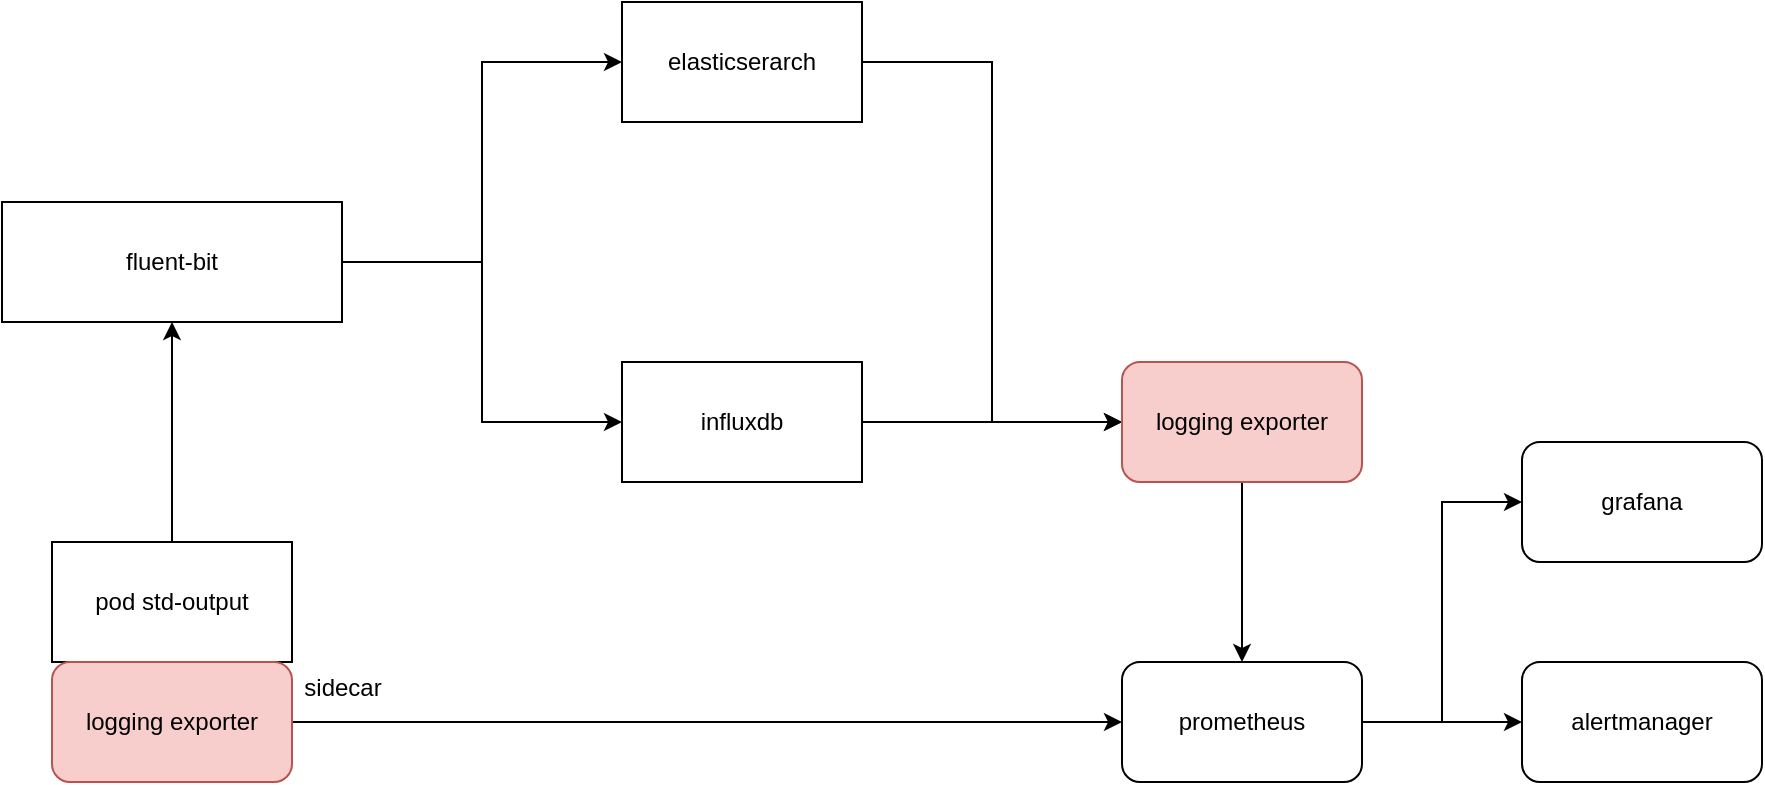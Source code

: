 <mxfile version="27.0.9">
  <diagram name="第 1 页" id="sNd6eE1n0np4kNvn5x45">
    <mxGraphModel dx="795" dy="604" grid="1" gridSize="10" guides="1" tooltips="1" connect="1" arrows="1" fold="1" page="1" pageScale="1" pageWidth="827" pageHeight="1169" math="0" shadow="0">
      <root>
        <mxCell id="0" />
        <mxCell id="1" parent="0" />
        <mxCell id="dIt-073vxkc-4sV2o5AX-14" style="edgeStyle=orthogonalEdgeStyle;rounded=0;orthogonalLoop=1;jettySize=auto;html=1;entryX=0;entryY=0.5;entryDx=0;entryDy=0;" edge="1" parent="1" source="dIt-073vxkc-4sV2o5AX-1" target="dIt-073vxkc-4sV2o5AX-11">
          <mxGeometry relative="1" as="geometry" />
        </mxCell>
        <mxCell id="dIt-073vxkc-4sV2o5AX-1" value="elasticserarch" style="rounded=0;whiteSpace=wrap;html=1;" vertex="1" parent="1">
          <mxGeometry x="520" y="60" width="120" height="60" as="geometry" />
        </mxCell>
        <mxCell id="dIt-073vxkc-4sV2o5AX-10" style="edgeStyle=orthogonalEdgeStyle;rounded=0;orthogonalLoop=1;jettySize=auto;html=1;entryX=0.5;entryY=1;entryDx=0;entryDy=0;" edge="1" parent="1" source="dIt-073vxkc-4sV2o5AX-2" target="dIt-073vxkc-4sV2o5AX-3">
          <mxGeometry relative="1" as="geometry" />
        </mxCell>
        <mxCell id="dIt-073vxkc-4sV2o5AX-2" value="pod std-output" style="rounded=0;whiteSpace=wrap;html=1;" vertex="1" parent="1">
          <mxGeometry x="235" y="330" width="120" height="60" as="geometry" />
        </mxCell>
        <mxCell id="dIt-073vxkc-4sV2o5AX-6" style="edgeStyle=orthogonalEdgeStyle;rounded=0;orthogonalLoop=1;jettySize=auto;html=1;entryX=0;entryY=0.5;entryDx=0;entryDy=0;" edge="1" parent="1" source="dIt-073vxkc-4sV2o5AX-3" target="dIt-073vxkc-4sV2o5AX-1">
          <mxGeometry relative="1" as="geometry" />
        </mxCell>
        <mxCell id="dIt-073vxkc-4sV2o5AX-9" style="edgeStyle=orthogonalEdgeStyle;rounded=0;orthogonalLoop=1;jettySize=auto;html=1;entryX=0;entryY=0.5;entryDx=0;entryDy=0;" edge="1" parent="1" source="dIt-073vxkc-4sV2o5AX-3" target="dIt-073vxkc-4sV2o5AX-8">
          <mxGeometry relative="1" as="geometry" />
        </mxCell>
        <mxCell id="dIt-073vxkc-4sV2o5AX-3" value="fluent-bit" style="whiteSpace=wrap;html=1;rounded=0;" vertex="1" parent="1">
          <mxGeometry x="210" y="160" width="170" height="60" as="geometry" />
        </mxCell>
        <mxCell id="dIt-073vxkc-4sV2o5AX-15" style="edgeStyle=orthogonalEdgeStyle;rounded=0;orthogonalLoop=1;jettySize=auto;html=1;" edge="1" parent="1" source="dIt-073vxkc-4sV2o5AX-8" target="dIt-073vxkc-4sV2o5AX-11">
          <mxGeometry relative="1" as="geometry" />
        </mxCell>
        <mxCell id="dIt-073vxkc-4sV2o5AX-8" value="influxdb" style="whiteSpace=wrap;html=1;rounded=0;" vertex="1" parent="1">
          <mxGeometry x="520" y="240" width="120" height="60" as="geometry" />
        </mxCell>
        <mxCell id="dIt-073vxkc-4sV2o5AX-13" value="" style="edgeStyle=orthogonalEdgeStyle;rounded=0;orthogonalLoop=1;jettySize=auto;html=1;" edge="1" parent="1" source="dIt-073vxkc-4sV2o5AX-11" target="dIt-073vxkc-4sV2o5AX-12">
          <mxGeometry relative="1" as="geometry" />
        </mxCell>
        <mxCell id="dIt-073vxkc-4sV2o5AX-11" value="logging exporter" style="rounded=1;whiteSpace=wrap;html=1;fillColor=#f8cecc;strokeColor=#b85450;" vertex="1" parent="1">
          <mxGeometry x="770" y="240" width="120" height="60" as="geometry" />
        </mxCell>
        <mxCell id="dIt-073vxkc-4sV2o5AX-20" value="" style="edgeStyle=orthogonalEdgeStyle;rounded=0;orthogonalLoop=1;jettySize=auto;html=1;" edge="1" parent="1" source="dIt-073vxkc-4sV2o5AX-12" target="dIt-073vxkc-4sV2o5AX-19">
          <mxGeometry relative="1" as="geometry">
            <Array as="points">
              <mxPoint x="930" y="420" />
              <mxPoint x="930" y="310" />
            </Array>
          </mxGeometry>
        </mxCell>
        <mxCell id="dIt-073vxkc-4sV2o5AX-22" value="" style="edgeStyle=orthogonalEdgeStyle;rounded=0;orthogonalLoop=1;jettySize=auto;html=1;" edge="1" parent="1" source="dIt-073vxkc-4sV2o5AX-12" target="dIt-073vxkc-4sV2o5AX-21">
          <mxGeometry relative="1" as="geometry" />
        </mxCell>
        <mxCell id="dIt-073vxkc-4sV2o5AX-12" value="prometheus" style="whiteSpace=wrap;html=1;rounded=1;" vertex="1" parent="1">
          <mxGeometry x="770" y="390" width="120" height="60" as="geometry" />
        </mxCell>
        <mxCell id="dIt-073vxkc-4sV2o5AX-17" style="edgeStyle=orthogonalEdgeStyle;rounded=0;orthogonalLoop=1;jettySize=auto;html=1;entryX=0;entryY=0.5;entryDx=0;entryDy=0;" edge="1" parent="1" source="dIt-073vxkc-4sV2o5AX-16" target="dIt-073vxkc-4sV2o5AX-12">
          <mxGeometry relative="1" as="geometry" />
        </mxCell>
        <mxCell id="dIt-073vxkc-4sV2o5AX-16" value="logging exporter" style="rounded=1;whiteSpace=wrap;html=1;fillColor=#f8cecc;strokeColor=#b85450;" vertex="1" parent="1">
          <mxGeometry x="235" y="390" width="120" height="60" as="geometry" />
        </mxCell>
        <mxCell id="dIt-073vxkc-4sV2o5AX-18" value="sidecar" style="text;html=1;align=center;verticalAlign=middle;resizable=0;points=[];autosize=1;strokeColor=none;fillColor=none;" vertex="1" parent="1">
          <mxGeometry x="350" y="388" width="60" height="30" as="geometry" />
        </mxCell>
        <mxCell id="dIt-073vxkc-4sV2o5AX-19" value="grafana" style="whiteSpace=wrap;html=1;rounded=1;" vertex="1" parent="1">
          <mxGeometry x="970" y="280" width="120" height="60" as="geometry" />
        </mxCell>
        <mxCell id="dIt-073vxkc-4sV2o5AX-21" value="alertmanager" style="whiteSpace=wrap;html=1;rounded=1;" vertex="1" parent="1">
          <mxGeometry x="970" y="390" width="120" height="60" as="geometry" />
        </mxCell>
      </root>
    </mxGraphModel>
  </diagram>
</mxfile>
